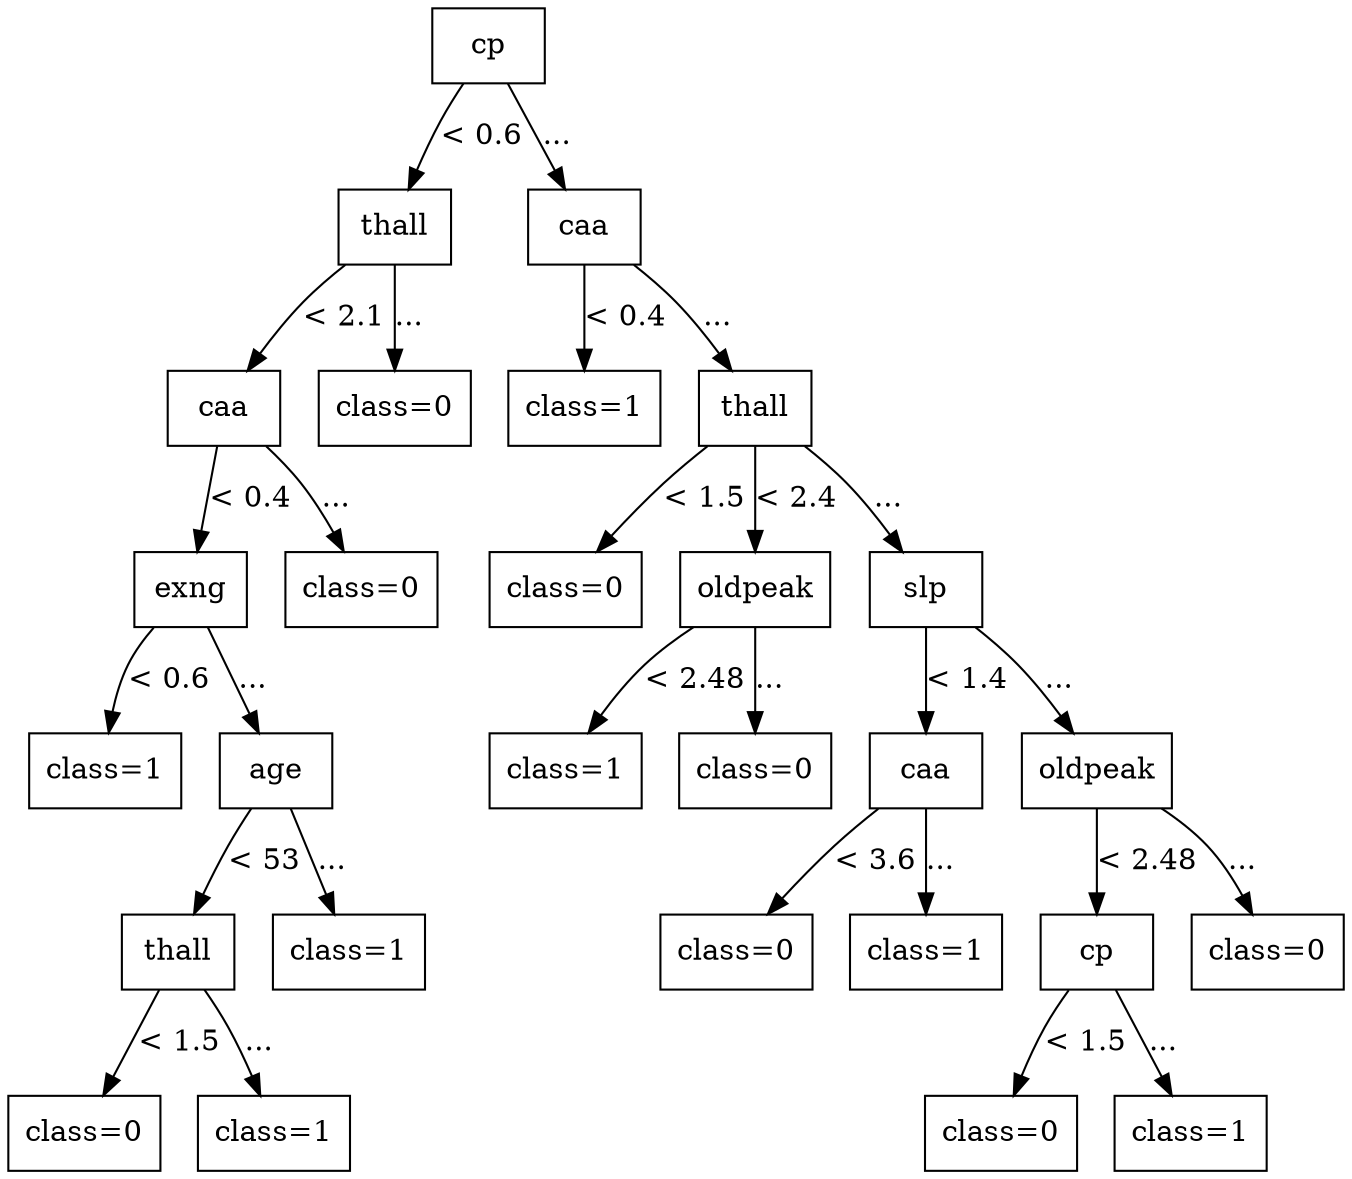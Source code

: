 digraph G {
node [shape=box];
node [style=filled, fillcolor=white];

0 [label="cp"];

1 [label="thall"];
12 [label="caa"];

0 -> 1 [label="< 0.6"];
0 -> 12 [label="..."];

2 [label="caa"];
11 [label="class=0"];
13 [label="class=1"];
14 [label="thall"];

1 -> 2 [label="< 2.1"];
1 -> 11 [label="..."];
12 -> 13 [label="< 0.4"];
12 -> 14 [label="..."];

3 [label="exng"];
10 [label="class=0"];
15 [label="class=0"];
16 [label="oldpeak"];
19 [label="slp"];

2 -> 3 [label="< 0.4"];
2 -> 10 [label="..."];
14 -> 15 [label="< 1.5"];
14 -> 16 [label="< 2.4"];
14 -> 19 [label="..."];

4 [label="class=1"];
5 [label="age"];
17 [label="class=1"];
18 [label="class=0"];
20 [label="caa"];
23 [label="oldpeak"];

3 -> 4 [label="< 0.6"];
3 -> 5 [label="..."];
16 -> 17 [label="< 2.48"];
16 -> 18 [label="..."];
19 -> 20 [label="< 1.4"];
19 -> 23 [label="..."];

6 [label="thall"];
9 [label="class=1"];
21 [label="class=0"];
22 [label="class=1"];
24 [label="cp"];
27 [label="class=0"];

5 -> 6 [label="< 53"];
5 -> 9 [label="..."];
20 -> 21 [label="< 3.6"];
20 -> 22 [label="..."];
23 -> 24 [label="< 2.48"];
23 -> 27 [label="..."];

7 [label="class=0"];
8 [label="class=1"];
25 [label="class=0"];
26 [label="class=1"];

6 -> 7 [label="< 1.5"];
6 -> 8 [label="..."];
24 -> 25 [label="< 1.5"];
24 -> 26 [label="..."];

}